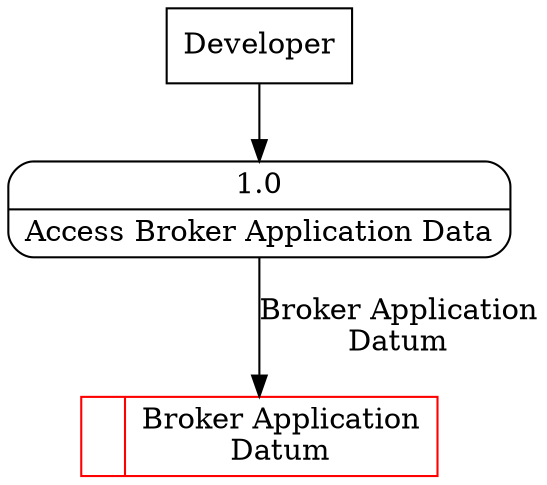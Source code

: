 digraph dfd2{ 
node[shape=record]
200 [label="<f0>  |<f1> Broker Application\nDatum " color=red];
201 [label="Developer" shape=box];
202 [label="{<f0> 1.0|<f1> Access Broker Application Data }" shape=Mrecord];
201 -> 202
202 -> 200 [label="Broker Application\nDatum"]
}